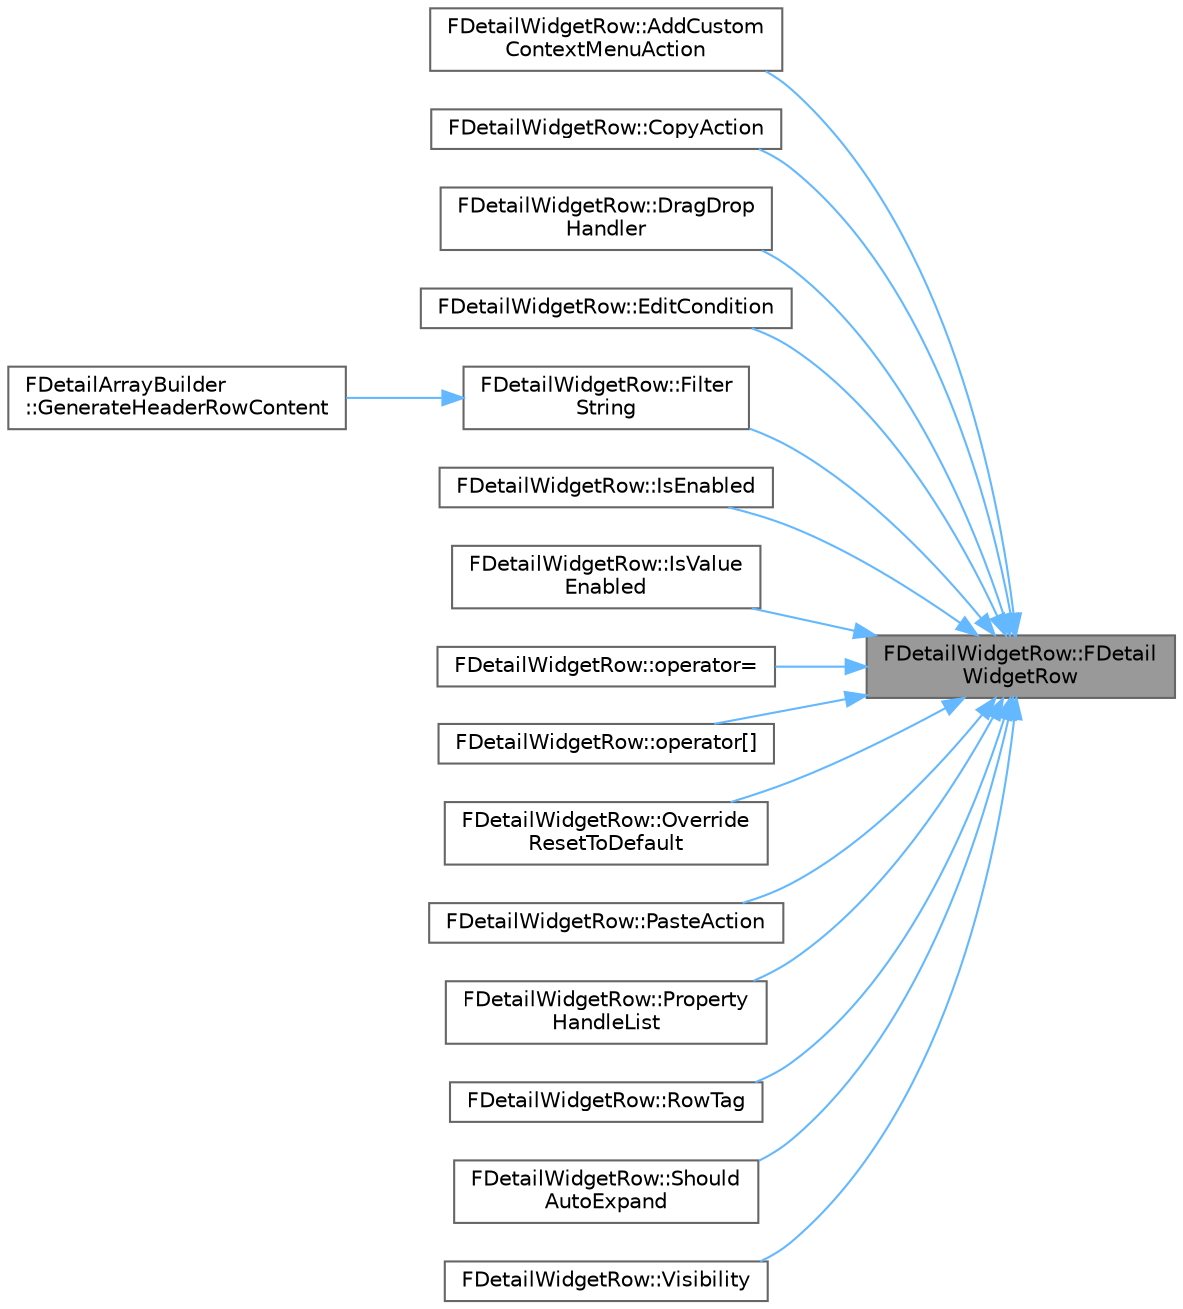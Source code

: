 digraph "FDetailWidgetRow::FDetailWidgetRow"
{
 // INTERACTIVE_SVG=YES
 // LATEX_PDF_SIZE
  bgcolor="transparent";
  edge [fontname=Helvetica,fontsize=10,labelfontname=Helvetica,labelfontsize=10];
  node [fontname=Helvetica,fontsize=10,shape=box,height=0.2,width=0.4];
  rankdir="RL";
  Node1 [id="Node000001",label="FDetailWidgetRow::FDetail\lWidgetRow",height=0.2,width=0.4,color="gray40", fillcolor="grey60", style="filled", fontcolor="black",tooltip=" "];
  Node1 -> Node2 [id="edge1_Node000001_Node000002",dir="back",color="steelblue1",style="solid",tooltip=" "];
  Node2 [id="Node000002",label="FDetailWidgetRow::AddCustom\lContextMenuAction",height=0.2,width=0.4,color="grey40", fillcolor="white", style="filled",URL="$d8/d13/classFDetailWidgetRow.html#af6b24a2cf017b9df95b365290baf8087",tooltip="Add a custom action to the row context menu."];
  Node1 -> Node3 [id="edge2_Node000001_Node000003",dir="back",color="steelblue1",style="solid",tooltip=" "];
  Node3 [id="Node000003",label="FDetailWidgetRow::CopyAction",height=0.2,width=0.4,color="grey40", fillcolor="white", style="filled",URL="$d8/d13/classFDetailWidgetRow.html#a7b9a86a18fa087c71cb2f6ec55face73",tooltip="Sets a custom copy action to take when copying the data from this row."];
  Node1 -> Node4 [id="edge3_Node000001_Node000004",dir="back",color="steelblue1",style="solid",tooltip=" "];
  Node4 [id="Node000004",label="FDetailWidgetRow::DragDrop\lHandler",height=0.2,width=0.4,color="grey40", fillcolor="white", style="filled",URL="$d8/d13/classFDetailWidgetRow.html#aa7a8784a9eba28587d32cc1990d984ab",tooltip="Sets a handler for the row to be a source or target of drag-and-drop operations."];
  Node1 -> Node5 [id="edge4_Node000001_Node000005",dir="back",color="steelblue1",style="solid",tooltip=" "];
  Node5 [id="Node000005",label="FDetailWidgetRow::EditCondition",height=0.2,width=0.4,color="grey40", fillcolor="white", style="filled",URL="$d8/d13/classFDetailWidgetRow.html#a4ca9b41ccf096ca307a8b8c4d92b4a23",tooltip="Override the edit condition."];
  Node1 -> Node6 [id="edge5_Node000001_Node000006",dir="back",color="steelblue1",style="solid",tooltip=" "];
  Node6 [id="Node000006",label="FDetailWidgetRow::Filter\lString",height=0.2,width=0.4,color="grey40", fillcolor="white", style="filled",URL="$d8/d13/classFDetailWidgetRow.html#a36117f60421da7f269d4b00e02a81f58",tooltip="Sets a string which should be used to filter the content when a user searches."];
  Node6 -> Node7 [id="edge6_Node000006_Node000007",dir="back",color="steelblue1",style="solid",tooltip=" "];
  Node7 [id="Node000007",label="FDetailArrayBuilder\l::GenerateHeaderRowContent",height=0.2,width=0.4,color="grey40", fillcolor="white", style="filled",URL="$dd/def/classFDetailArrayBuilder.html#ae789f322701f37262bd318d9387f82aa",tooltip=" "];
  Node1 -> Node8 [id="edge7_Node000001_Node000008",dir="back",color="steelblue1",style="solid",tooltip=" "];
  Node8 [id="Node000008",label="FDetailWidgetRow::IsEnabled",height=0.2,width=0.4,color="grey40", fillcolor="white", style="filled",URL="$d8/d13/classFDetailWidgetRow.html#a193736bf543d15ab3dea4f6545cde2d5",tooltip="Sets the enabled state of the entire row."];
  Node1 -> Node9 [id="edge8_Node000001_Node000009",dir="back",color="steelblue1",style="solid",tooltip=" "];
  Node9 [id="Node000009",label="FDetailWidgetRow::IsValue\lEnabled",height=0.2,width=0.4,color="grey40", fillcolor="white", style="filled",URL="$d8/d13/classFDetailWidgetRow.html#af29f8aea9d98ba1acd91da0b4a34c794",tooltip="Sets the enabled state of the value widget only."];
  Node1 -> Node10 [id="edge9_Node000001_Node000010",dir="back",color="steelblue1",style="solid",tooltip=" "];
  Node10 [id="Node000010",label="FDetailWidgetRow::operator=",height=0.2,width=0.4,color="grey40", fillcolor="white", style="filled",URL="$d8/d13/classFDetailWidgetRow.html#a5dbe10e8ee432d67157e293f8e4880c1",tooltip=" "];
  Node1 -> Node11 [id="edge10_Node000001_Node000011",dir="back",color="steelblue1",style="solid",tooltip=" "];
  Node11 [id="Node000011",label="FDetailWidgetRow::operator[]",height=0.2,width=0.4,color="grey40", fillcolor="white", style="filled",URL="$d8/d13/classFDetailWidgetRow.html#aef78c25762541910f6adf40ebbdf6c33",tooltip="Assigns content to the entire row."];
  Node1 -> Node12 [id="edge11_Node000001_Node000012",dir="back",color="steelblue1",style="solid",tooltip=" "];
  Node12 [id="Node000012",label="FDetailWidgetRow::Override\lResetToDefault",height=0.2,width=0.4,color="grey40", fillcolor="white", style="filled",URL="$d8/d13/classFDetailWidgetRow.html#ac8f37eee452b4b4c7b2def07e4285867",tooltip="Sets flag to indicate if property value differs from the default."];
  Node1 -> Node13 [id="edge12_Node000001_Node000013",dir="back",color="steelblue1",style="solid",tooltip=" "];
  Node13 [id="Node000013",label="FDetailWidgetRow::PasteAction",height=0.2,width=0.4,color="grey40", fillcolor="white", style="filled",URL="$d8/d13/classFDetailWidgetRow.html#a1a44740aeaf2ccf89e3178489519b07b",tooltip="Sets a custom paste action to take when copying the data from this row."];
  Node1 -> Node14 [id="edge13_Node000001_Node000014",dir="back",color="steelblue1",style="solid",tooltip=" "];
  Node14 [id="Node000014",label="FDetailWidgetRow::Property\lHandleList",height=0.2,width=0.4,color="grey40", fillcolor="white", style="filled",URL="$d8/d13/classFDetailWidgetRow.html#aaadfe9257a822b6cd8209e30e35cb583",tooltip="Used to provide all the property handles this WidgetRow represent."];
  Node1 -> Node15 [id="edge14_Node000001_Node000015",dir="back",color="steelblue1",style="solid",tooltip=" "];
  Node15 [id="Node000015",label="FDetailWidgetRow::RowTag",height=0.2,width=0.4,color="grey40", fillcolor="white", style="filled",URL="$d8/d13/classFDetailWidgetRow.html#aa1b9d8de4231d9f88d48471c61a9450e",tooltip="Sets a tag which can be used to identify this row."];
  Node1 -> Node16 [id="edge15_Node000001_Node000016",dir="back",color="steelblue1",style="solid",tooltip=" "];
  Node16 [id="Node000016",label="FDetailWidgetRow::Should\lAutoExpand",height=0.2,width=0.4,color="grey40", fillcolor="white", style="filled",URL="$d8/d13/classFDetailWidgetRow.html#a5003d6701fa5e7611a53ed6ebc1c3ccc",tooltip="Sets whether or not this property should auto-expand."];
  Node1 -> Node17 [id="edge16_Node000001_Node000017",dir="back",color="steelblue1",style="solid",tooltip=" "];
  Node17 [id="Node000017",label="FDetailWidgetRow::Visibility",height=0.2,width=0.4,color="grey40", fillcolor="white", style="filled",URL="$d8/d13/classFDetailWidgetRow.html#a2b8e7b866bfeb2d4c00f38d5e282d2a0",tooltip="Sets the visibility of the entire row."];
}
